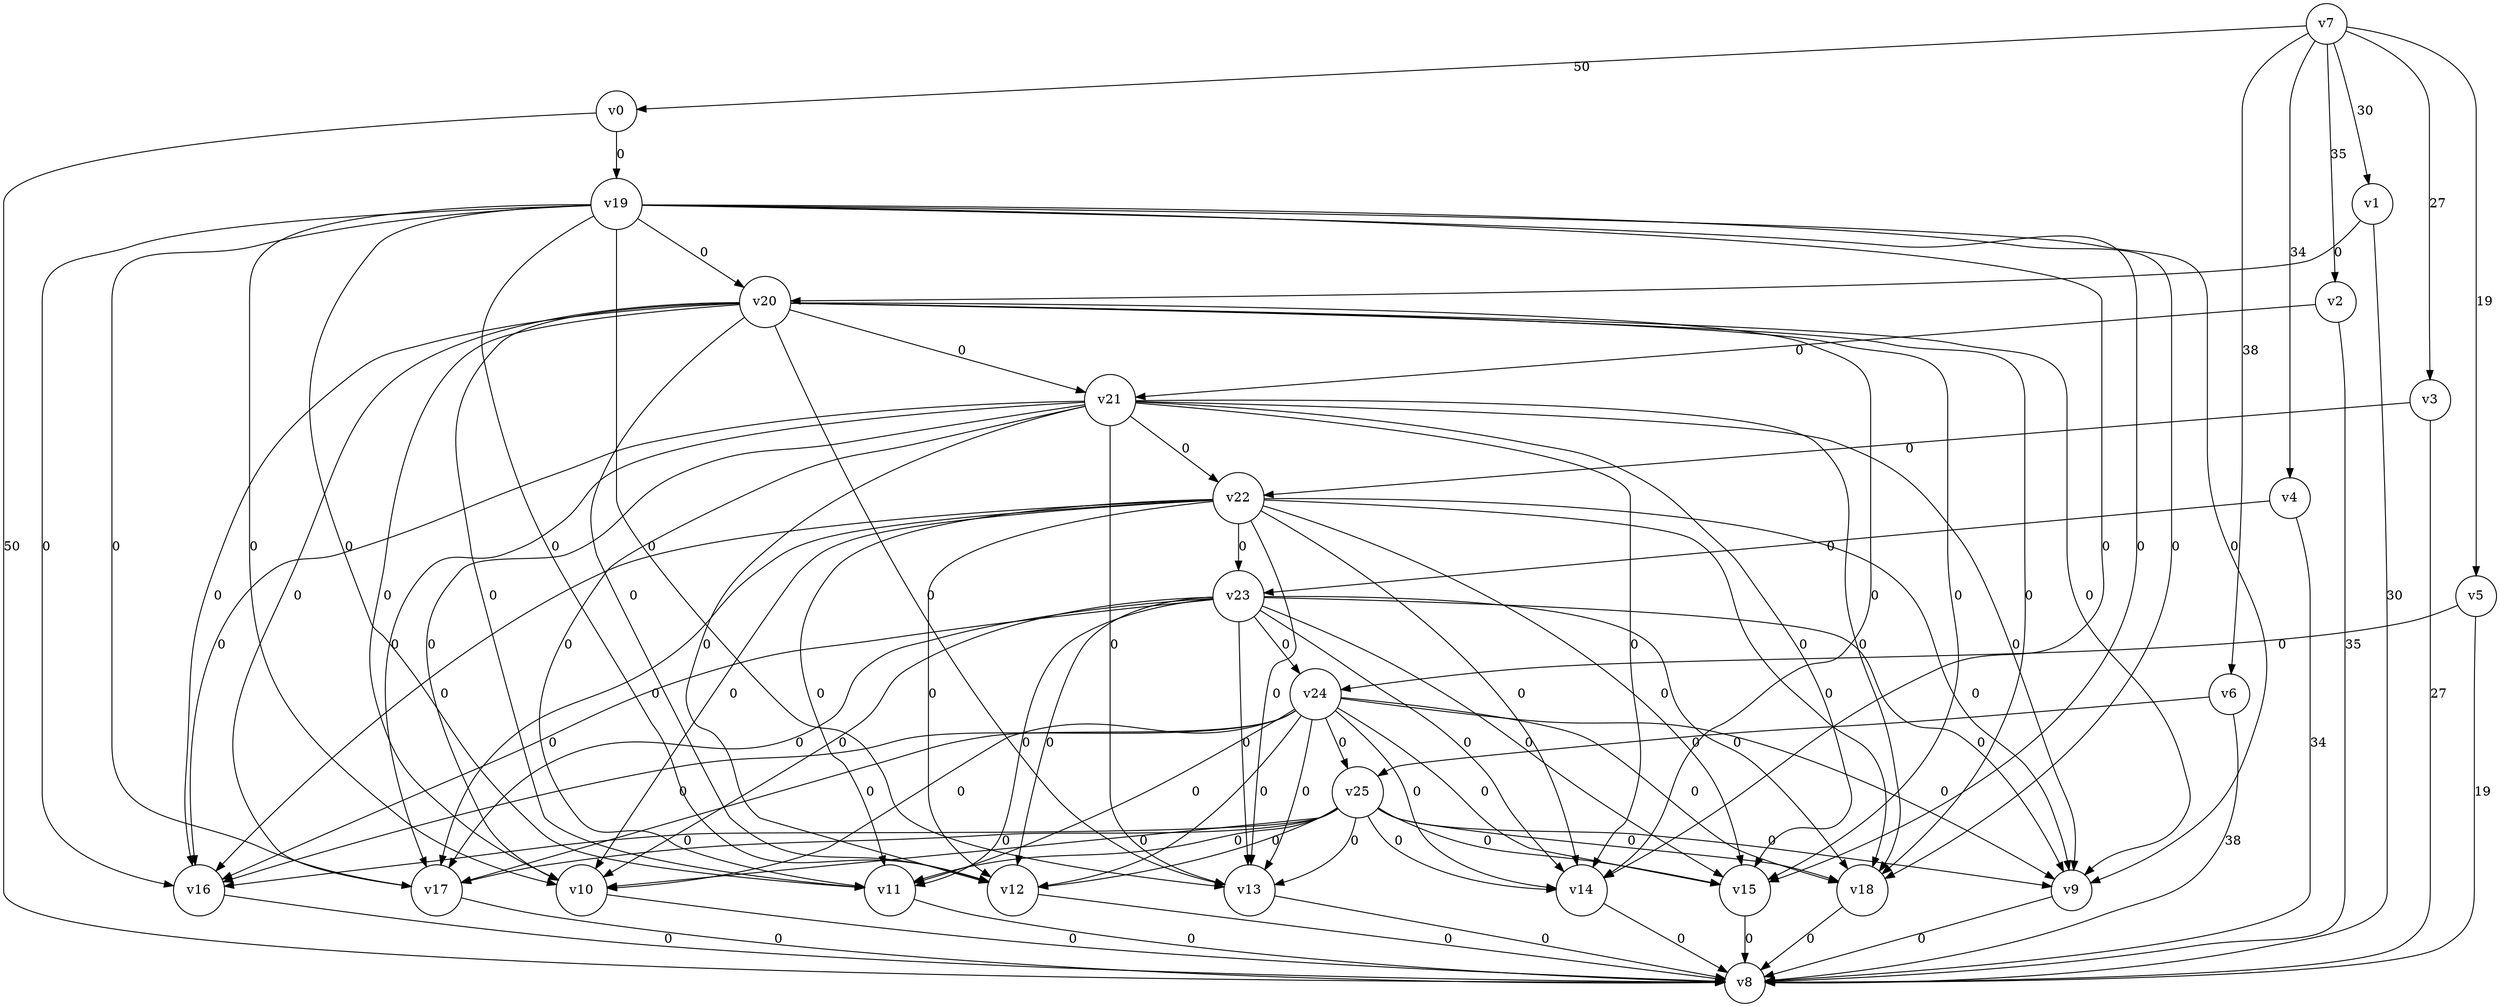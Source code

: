 digraph
{
	node [shape=circle, label="v0"] 0;
	node [shape=circle, label="v1"] 1;
	node [shape=circle, label="v2"] 2;
	node [shape=circle, label="v3"] 3;
	node [shape=circle, label="v4"] 4;
	node [shape=circle, label="v5"] 5;
	node [shape=circle, label="v6"] 6;
	node [shape=circle, label="v7"] 7;
	node [shape=circle, label="v8"] 8;
	node [shape=circle, label="v9"] 9;
	node [shape=circle, label="v10"] 10;
	node [shape=circle, label="v11"] 11;
	node [shape=circle, label="v12"] 12;
	node [shape=circle, label="v13"] 13;
	node [shape=circle, label="v14"] 14;
	node [shape=circle, label="v15"] 15;
	node [shape=circle, label="v16"] 16;
	node [shape=circle, label="v17"] 17;
	node [shape=circle, label="v18"] 18;
	node [shape=circle, label="v19"] 19;
	node [shape=circle, label="v20"] 20;
	node [shape=circle, label="v21"] 21;
	node [shape=circle, label="v22"] 22;
	node [shape=circle, label="v23"] 23;
	node [shape=circle, label="v24"] 24;
	node [shape=circle, label="v25"] 25;
	0 -> 8 [label="50"]
	0 -> 19 [label="0"]
	1 -> 8 [label="30"]
	1 -> 20 [label="0"]
	2 -> 8 [label="35"]
	2 -> 21 [label="0"]
	3 -> 8 [label="27"]
	3 -> 22 [label="0"]
	4 -> 8 [label="34"]
	4 -> 23 [label="0"]
	5 -> 8 [label="19"]
	5 -> 24 [label="0"]
	6 -> 8 [label="38"]
	6 -> 25 [label="0"]
	7 -> 0 [label="50"]
	7 -> 1 [label="30"]
	7 -> 2 [label="35"]
	7 -> 3 [label="27"]
	7 -> 4 [label="34"]
	7 -> 5 [label="19"]
	7 -> 6 [label="38"]
	9 -> 8 [label="0"]
	10 -> 8 [label="0"]
	11 -> 8 [label="0"]
	12 -> 8 [label="0"]
	13 -> 8 [label="0"]
	14 -> 8 [label="0"]
	15 -> 8 [label="0"]
	16 -> 8 [label="0"]
	17 -> 8 [label="0"]
	18 -> 8 [label="0"]
	19 -> 9 [label="0"]
	19 -> 10 [label="0"]
	19 -> 11 [label="0"]
	19 -> 12 [label="0"]
	19 -> 13 [label="0"]
	19 -> 14 [label="0"]
	19 -> 15 [label="0"]
	19 -> 16 [label="0"]
	19 -> 17 [label="0"]
	19 -> 18 [label="0"]
	19 -> 20 [label="0"]
	20 -> 9 [label="0"]
	20 -> 10 [label="0"]
	20 -> 11 [label="0"]
	20 -> 12 [label="0"]
	20 -> 13 [label="0"]
	20 -> 14 [label="0"]
	20 -> 15 [label="0"]
	20 -> 16 [label="0"]
	20 -> 17 [label="0"]
	20 -> 18 [label="0"]
	20 -> 21 [label="0"]
	21 -> 9 [label="0"]
	21 -> 10 [label="0"]
	21 -> 11 [label="0"]
	21 -> 12 [label="0"]
	21 -> 13 [label="0"]
	21 -> 14 [label="0"]
	21 -> 15 [label="0"]
	21 -> 16 [label="0"]
	21 -> 17 [label="0"]
	21 -> 18 [label="0"]
	21 -> 22 [label="0"]
	22 -> 9 [label="0"]
	22 -> 10 [label="0"]
	22 -> 11 [label="0"]
	22 -> 12 [label="0"]
	22 -> 13 [label="0"]
	22 -> 14 [label="0"]
	22 -> 15 [label="0"]
	22 -> 16 [label="0"]
	22 -> 17 [label="0"]
	22 -> 18 [label="0"]
	22 -> 23 [label="0"]
	23 -> 9 [label="0"]
	23 -> 10 [label="0"]
	23 -> 11 [label="0"]
	23 -> 12 [label="0"]
	23 -> 13 [label="0"]
	23 -> 14 [label="0"]
	23 -> 15 [label="0"]
	23 -> 16 [label="0"]
	23 -> 17 [label="0"]
	23 -> 18 [label="0"]
	23 -> 24 [label="0"]
	24 -> 9 [label="0"]
	24 -> 10 [label="0"]
	24 -> 11 [label="0"]
	24 -> 12 [label="0"]
	24 -> 13 [label="0"]
	24 -> 14 [label="0"]
	24 -> 15 [label="0"]
	24 -> 16 [label="0"]
	24 -> 17 [label="0"]
	24 -> 18 [label="0"]
	24 -> 25 [label="0"]
	25 -> 9 [label="0"]
	25 -> 10 [label="0"]
	25 -> 11 [label="0"]
	25 -> 12 [label="0"]
	25 -> 13 [label="0"]
	25 -> 14 [label="0"]
	25 -> 15 [label="0"]
	25 -> 16 [label="0"]
	25 -> 17 [label="0"]
	25 -> 18 [label="0"]
}
